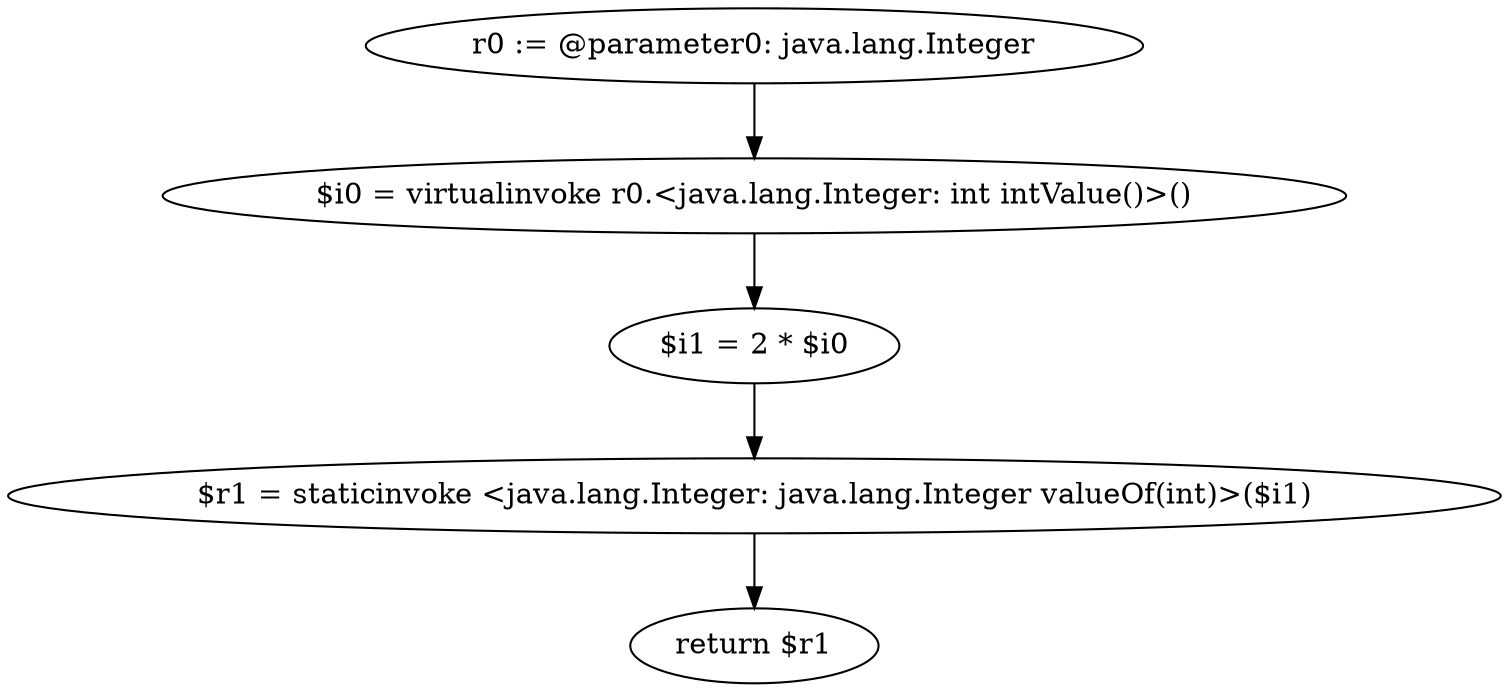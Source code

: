 digraph "unitGraph" {
    "r0 := @parameter0: java.lang.Integer"
    "$i0 = virtualinvoke r0.<java.lang.Integer: int intValue()>()"
    "$i1 = 2 * $i0"
    "$r1 = staticinvoke <java.lang.Integer: java.lang.Integer valueOf(int)>($i1)"
    "return $r1"
    "r0 := @parameter0: java.lang.Integer"->"$i0 = virtualinvoke r0.<java.lang.Integer: int intValue()>()";
    "$i0 = virtualinvoke r0.<java.lang.Integer: int intValue()>()"->"$i1 = 2 * $i0";
    "$i1 = 2 * $i0"->"$r1 = staticinvoke <java.lang.Integer: java.lang.Integer valueOf(int)>($i1)";
    "$r1 = staticinvoke <java.lang.Integer: java.lang.Integer valueOf(int)>($i1)"->"return $r1";
}
